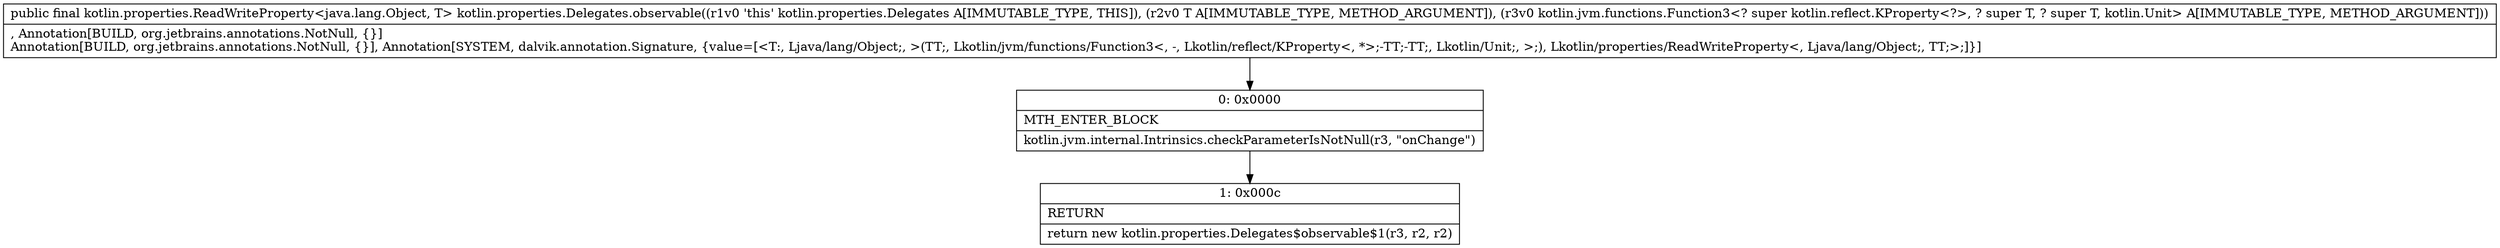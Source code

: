 digraph "CFG forkotlin.properties.Delegates.observable(Ljava\/lang\/Object;Lkotlin\/jvm\/functions\/Function3;)Lkotlin\/properties\/ReadWriteProperty;" {
Node_0 [shape=record,label="{0\:\ 0x0000|MTH_ENTER_BLOCK\l|kotlin.jvm.internal.Intrinsics.checkParameterIsNotNull(r3, \"onChange\")\l}"];
Node_1 [shape=record,label="{1\:\ 0x000c|RETURN\l|return new kotlin.properties.Delegates$observable$1(r3, r2, r2)\l}"];
MethodNode[shape=record,label="{public final kotlin.properties.ReadWriteProperty\<java.lang.Object, T\> kotlin.properties.Delegates.observable((r1v0 'this' kotlin.properties.Delegates A[IMMUTABLE_TYPE, THIS]), (r2v0 T A[IMMUTABLE_TYPE, METHOD_ARGUMENT]), (r3v0 kotlin.jvm.functions.Function3\<? super kotlin.reflect.KProperty\<?\>, ? super T, ? super T, kotlin.Unit\> A[IMMUTABLE_TYPE, METHOD_ARGUMENT]))  | , Annotation[BUILD, org.jetbrains.annotations.NotNull, \{\}]\lAnnotation[BUILD, org.jetbrains.annotations.NotNull, \{\}], Annotation[SYSTEM, dalvik.annotation.Signature, \{value=[\<T:, Ljava\/lang\/Object;, \>(TT;, Lkotlin\/jvm\/functions\/Function3\<, \-, Lkotlin\/reflect\/KProperty\<, *\>;\-TT;\-TT;, Lkotlin\/Unit;, \>;), Lkotlin\/properties\/ReadWriteProperty\<, Ljava\/lang\/Object;, TT;\>;]\}]\l}"];
MethodNode -> Node_0;
Node_0 -> Node_1;
}

